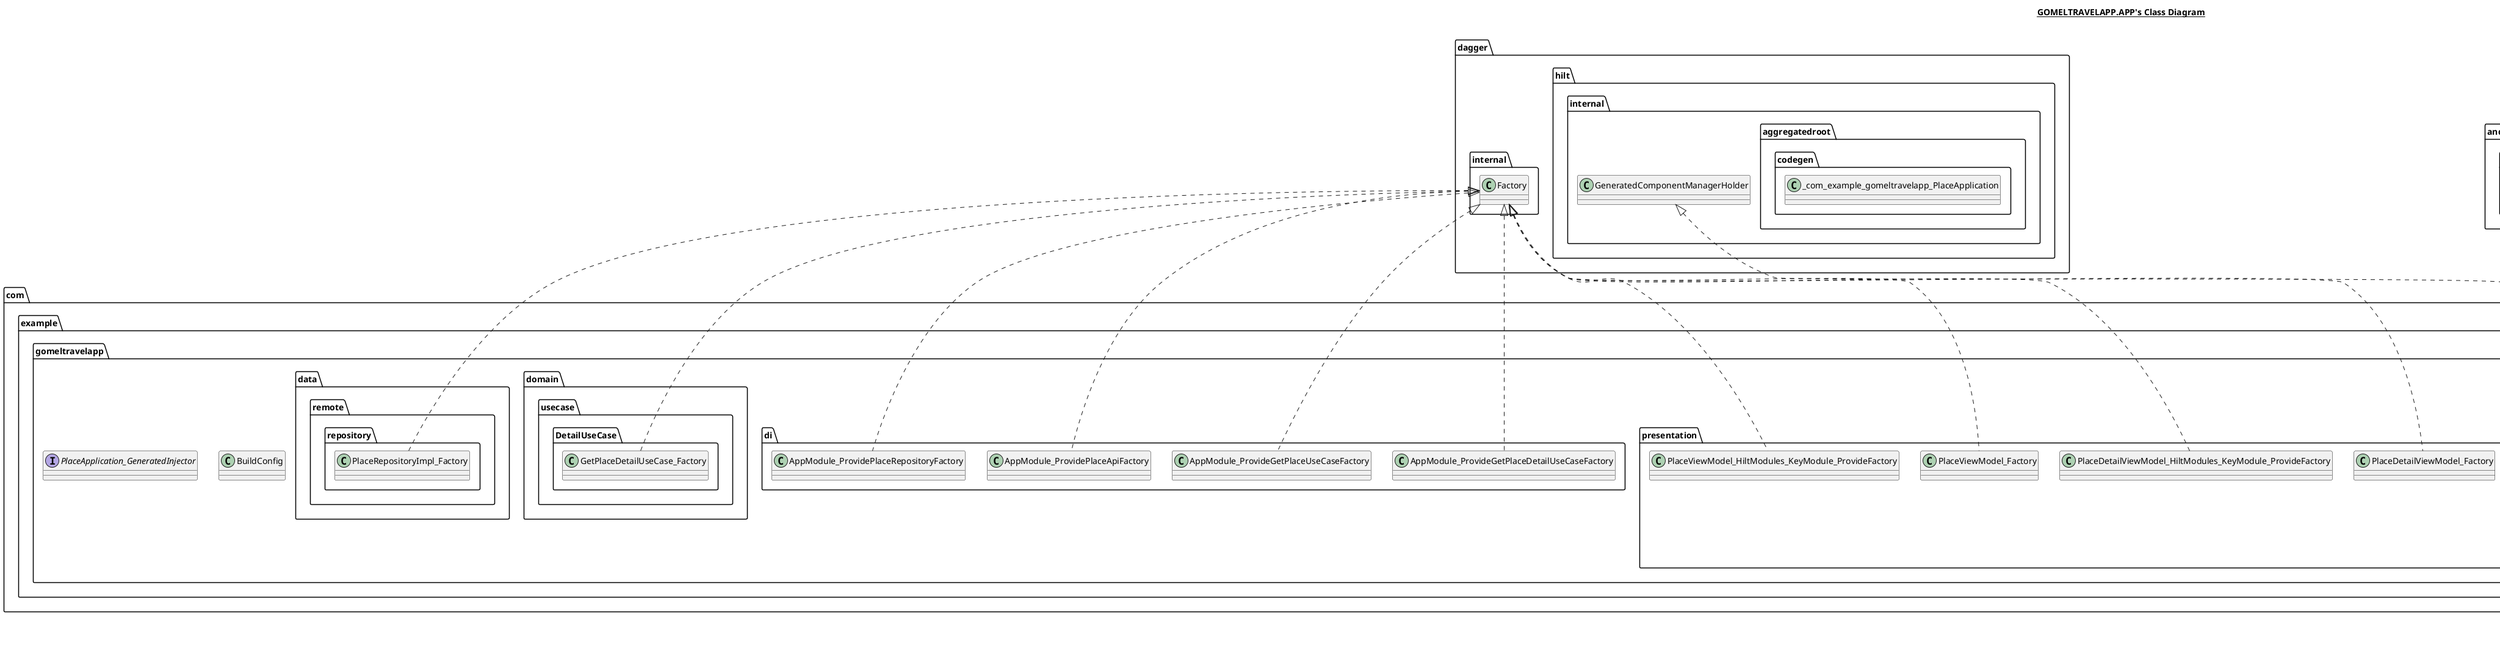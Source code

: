 @startuml

title __GOMELTRAVELAPP.APP's Class Diagram__\n

  namespace com.example.gomeltravelapp {
    class com.example.gomeltravelapp.BuildConfig {
    }
  }
  

  namespace com.example.gomeltravelapp {
    interface com.example.gomeltravelapp.PlaceApplication_GeneratedInjector {
    }
  }
  

  namespace com.example.gomeltravelapp {
    namespace data.remote.repository {
      class com.example.gomeltravelapp.data.remote.repository.PlaceRepositoryImpl_Factory {
      }
    }
  }
  

  namespace com.example.gomeltravelapp {
    namespace di {
      class com.example.gomeltravelapp.di.AppModule_ProvideGetPlaceDetailUseCaseFactory {
      }
    }
  }
  

  namespace com.example.gomeltravelapp {
    namespace di {
      class com.example.gomeltravelapp.di.AppModule_ProvideGetPlaceUseCaseFactory {
      }
    }
  }
  

  namespace com.example.gomeltravelapp {
    namespace di {
      class com.example.gomeltravelapp.di.AppModule_ProvidePlaceApiFactory {
      }
    }
  }
  

  namespace com.example.gomeltravelapp {
    namespace di {
      class com.example.gomeltravelapp.di.AppModule_ProvidePlaceRepositoryFactory {
      }
    }
  }
  

  namespace com.example.gomeltravelapp {
    namespace domain.usecase.DetailUseCase {
      class com.example.gomeltravelapp.domain.usecase.DetailUseCase.GetPlaceDetailUseCase_Factory {
      }
    }
  }
  

  namespace com.example.gomeltravelapp {
    namespace presentation {
      abstract class com.example.gomeltravelapp.presentation.Hilt_MainActivity {
      }
    }
  }
  

  namespace com.example.gomeltravelapp {
    namespace presentation {
      interface com.example.gomeltravelapp.presentation.MainActivity_GeneratedInjector {
      }
    }
  }
  

  namespace com.example.gomeltravelapp {
    namespace presentation {
      class com.example.gomeltravelapp.presentation.PlaceDetailViewModel_Factory {
      }
    }
  }
  

  namespace com.example.gomeltravelapp {
    namespace presentation {
      class com.example.gomeltravelapp.presentation.PlaceDetailViewModel_HiltModules {
      }
    }
  }
  

  namespace com.example.gomeltravelapp {
    namespace presentation {
      class com.example.gomeltravelapp.presentation.PlaceDetailViewModel_HiltModules_KeyModule_ProvideFactory {
      }
    }
  }
  

  namespace com.example.gomeltravelapp {
    namespace presentation {
      class com.example.gomeltravelapp.presentation.PlaceViewModel_Factory {
      }
    }
  }
  

  namespace com.example.gomeltravelapp {
    namespace presentation {
      class com.example.gomeltravelapp.presentation.PlaceViewModel_HiltModules {
      }
    }
  }
  

  namespace com.example.gomeltravelapp {
    namespace presentation {
      class com.example.gomeltravelapp.presentation.PlaceViewModel_HiltModules_KeyModule_ProvideFactory {
      }
    }
  }
  

  namespace dagger.hilt.internal.aggregatedroot.codegen {
    class dagger.hilt.internal.aggregatedroot.codegen._com_example_gomeltravelapp_PlaceApplication {
    }
  }
  

  namespace hilt_aggregated_deps {
    class hilt_aggregated_deps._com_example_gomeltravelapp_PlaceApplication_GeneratedInjector {
    }
  }
  

  namespace hilt_aggregated_deps {
    class hilt_aggregated_deps._com_example_gomeltravelapp_di_AppModule {
    }
  }
  

  namespace hilt_aggregated_deps {
    class hilt_aggregated_deps._com_example_gomeltravelapp_presentation_MainActivity_GeneratedInjector {
    }
  }
  

  namespace hilt_aggregated_deps {
    class hilt_aggregated_deps._com_example_gomeltravelapp_presentation_PlaceDetailViewModel_HiltModules_BindsModule {
    }
  }
  

  namespace hilt_aggregated_deps {
    class hilt_aggregated_deps._com_example_gomeltravelapp_presentation_PlaceDetailViewModel_HiltModules_KeyModule {
    }
  }
  

  namespace hilt_aggregated_deps {
    class hilt_aggregated_deps._com_example_gomeltravelapp_presentation_PlaceViewModel_HiltModules_BindsModule {
    }
  }
  

  namespace hilt_aggregated_deps {
    class hilt_aggregated_deps._com_example_gomeltravelapp_presentation_PlaceViewModel_HiltModules_KeyModule {
    }
  }
  

  com.example.gomeltravelapp.data.remote.repository.PlaceRepositoryImpl_Factory .up.|> dagger.internal.Factory
  com.example.gomeltravelapp.di.AppModule_ProvideGetPlaceDetailUseCaseFactory .up.|> dagger.internal.Factory
  com.example.gomeltravelapp.di.AppModule_ProvideGetPlaceUseCaseFactory .up.|> dagger.internal.Factory
  com.example.gomeltravelapp.di.AppModule_ProvidePlaceApiFactory .up.|> dagger.internal.Factory
  com.example.gomeltravelapp.di.AppModule_ProvidePlaceRepositoryFactory .up.|> dagger.internal.Factory
  com.example.gomeltravelapp.domain.usecase.DetailUseCase.GetPlaceDetailUseCase_Factory .up.|> dagger.internal.Factory
  com.example.gomeltravelapp.presentation.Hilt_MainActivity .up.|> dagger.hilt.internal.GeneratedComponentManagerHolder
  com.example.gomeltravelapp.presentation.Hilt_MainActivity -up-|> androidx.activity.ComponentActivity
  com.example.gomeltravelapp.presentation.PlaceDetailViewModel_Factory .up.|> dagger.internal.Factory
  com.example.gomeltravelapp.presentation.PlaceDetailViewModel_HiltModules_KeyModule_ProvideFactory .up.|> dagger.internal.Factory
  com.example.gomeltravelapp.presentation.PlaceViewModel_Factory .up.|> dagger.internal.Factory
  com.example.gomeltravelapp.presentation.PlaceViewModel_HiltModules_KeyModule_ProvideFactory .up.|> dagger.internal.Factory


right footer


PlantUML diagram generated by SketchIt! (https://bitbucket.org/pmesmeur/sketch.it)
For more information about this tool, please contact philippe.mesmeur@gmail.com
endfooter

@enduml
